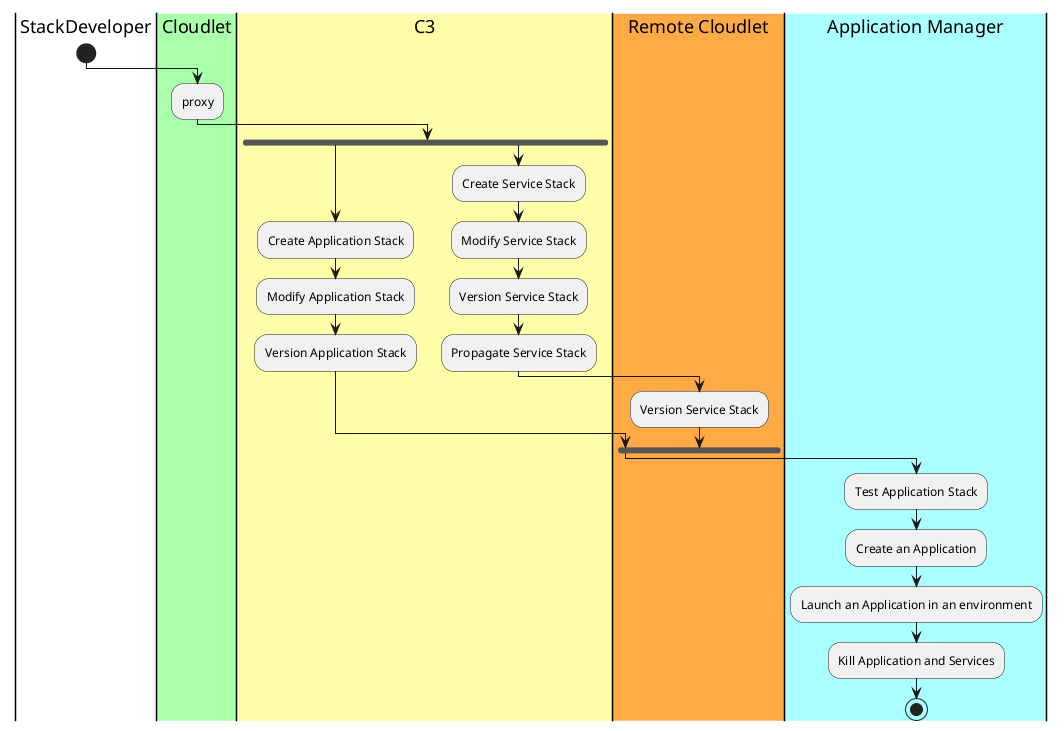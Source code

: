 @startuml
|StackDeveloper|
start
|#aaffaa|Cloudlet|
:proxy;
|#ffffaa|C3|
fork
:Create Application Stack;
:Modify Application Stack;
:Version Application Stack;
fork again
:Create Service Stack;
:Modify Service Stack;
:Version Service Stack;
:Propagate Service Stack;
|#ffaa44|Remote Cloudlet|
:Version Service Stack;
fork end
|#aaffff|Application Manager|
:Test Application Stack;
:Create an Application;
:Launch an Application in an environment;
:Kill Application and Services;
stop
@enduml
